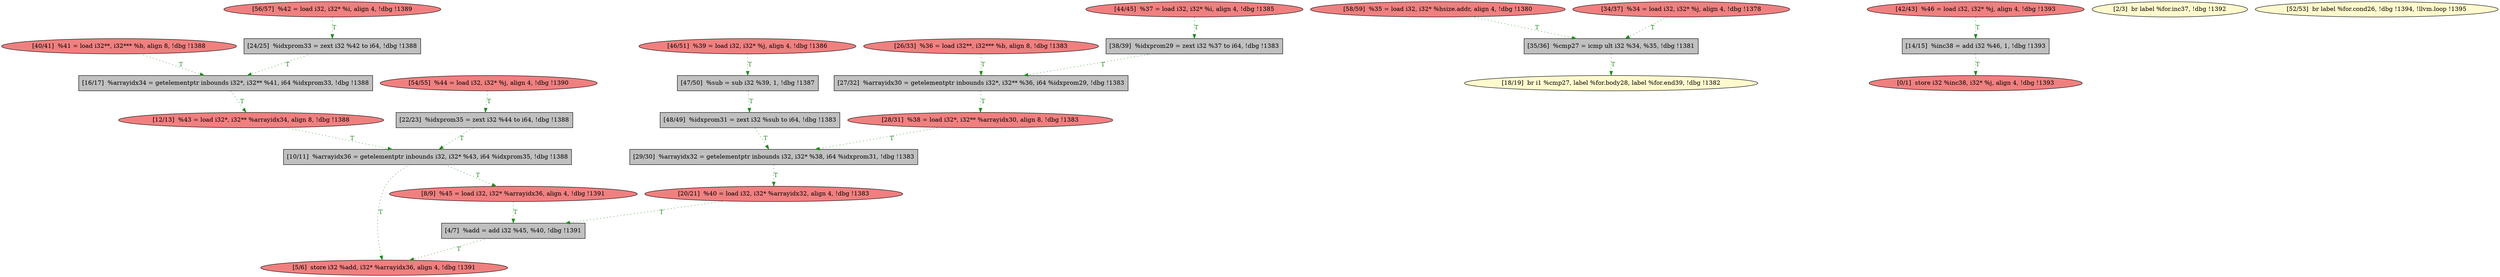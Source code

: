 
digraph G {


node1484 [fillcolor=grey,label="[29/30]  %arrayidx32 = getelementptr inbounds i32, i32* %38, i64 %idxprom31, !dbg !1383",shape=rectangle,style=filled ]
node1483 [fillcolor=grey,label="[47/50]  %sub = sub i32 %39, 1, !dbg !1387",shape=rectangle,style=filled ]
node1482 [fillcolor=lightcoral,label="[58/59]  %35 = load i32, i32* %hsize.addr, align 4, !dbg !1380",shape=ellipse,style=filled ]
node1479 [fillcolor=grey,label="[48/49]  %idxprom31 = zext i32 %sub to i64, !dbg !1383",shape=rectangle,style=filled ]
node1478 [fillcolor=grey,label="[35/36]  %cmp27 = icmp ult i32 %34, %35, !dbg !1381",shape=rectangle,style=filled ]
node1475 [fillcolor=lightcoral,label="[44/45]  %37 = load i32, i32* %i, align 4, !dbg !1385",shape=ellipse,style=filled ]
node1481 [fillcolor=lightcoral,label="[56/57]  %42 = load i32, i32* %i, align 4, !dbg !1389",shape=ellipse,style=filled ]
node1474 [fillcolor=lightcoral,label="[42/43]  %46 = load i32, i32* %j, align 4, !dbg !1393",shape=ellipse,style=filled ]
node1476 [fillcolor=lightcoral,label="[46/51]  %39 = load i32, i32* %j, align 4, !dbg !1386",shape=ellipse,style=filled ]
node1472 [fillcolor=lightcoral,label="[28/31]  %38 = load i32*, i32** %arrayidx30, align 8, !dbg !1383",shape=ellipse,style=filled ]
node1469 [fillcolor=grey,label="[27/32]  %arrayidx30 = getelementptr inbounds i32*, i32** %36, i64 %idxprom29, !dbg !1383",shape=rectangle,style=filled ]
node1460 [fillcolor=lightcoral,label="[12/13]  %43 = load i32*, i32** %arrayidx34, align 8, !dbg !1388",shape=ellipse,style=filled ]
node1458 [fillcolor=lightcoral,label="[8/9]  %45 = load i32, i32* %arrayidx36, align 4, !dbg !1391",shape=ellipse,style=filled ]
node1457 [fillcolor=grey,label="[4/7]  %add = add i32 %45, %40, !dbg !1391",shape=rectangle,style=filled ]
node1462 [fillcolor=grey,label="[16/17]  %arrayidx34 = getelementptr inbounds i32*, i32** %41, i64 %idxprom33, !dbg !1388",shape=rectangle,style=filled ]
node1466 [fillcolor=grey,label="[22/23]  %idxprom35 = zext i32 %44 to i64, !dbg !1388",shape=rectangle,style=filled ]
node1455 [fillcolor=lightcoral,label="[0/1]  store i32 %inc38, i32* %j, align 4, !dbg !1393",shape=ellipse,style=filled ]
node1456 [fillcolor=lemonchiffon,label="[2/3]  br label %for.inc37, !dbg !1392",shape=ellipse,style=filled ]
node1473 [fillcolor=lightcoral,label="[40/41]  %41 = load i32**, i32*** %b, align 8, !dbg !1388",shape=ellipse,style=filled ]
node1459 [fillcolor=grey,label="[10/11]  %arrayidx36 = getelementptr inbounds i32, i32* %43, i64 %idxprom35, !dbg !1388",shape=rectangle,style=filled ]
node1461 [fillcolor=grey,label="[14/15]  %inc38 = add i32 %46, 1, !dbg !1393",shape=rectangle,style=filled ]
node1468 [fillcolor=lightcoral,label="[26/33]  %36 = load i32**, i32*** %b, align 8, !dbg !1383",shape=ellipse,style=filled ]
node1463 [fillcolor=lightcoral,label="[5/6]  store i32 %add, i32* %arrayidx36, align 4, !dbg !1391",shape=ellipse,style=filled ]
node1480 [fillcolor=lightcoral,label="[54/55]  %44 = load i32, i32* %j, align 4, !dbg !1390",shape=ellipse,style=filled ]
node1477 [fillcolor=lemonchiffon,label="[52/53]  br label %for.cond26, !dbg !1394, !llvm.loop !1395",shape=ellipse,style=filled ]
node1464 [fillcolor=lemonchiffon,label="[18/19]  br i1 %cmp27, label %for.body28, label %for.end39, !dbg !1382",shape=ellipse,style=filled ]
node1465 [fillcolor=lightcoral,label="[20/21]  %40 = load i32, i32* %arrayidx32, align 4, !dbg !1383",shape=ellipse,style=filled ]
node1471 [fillcolor=grey,label="[38/39]  %idxprom29 = zext i32 %37 to i64, !dbg !1383",shape=rectangle,style=filled ]
node1467 [fillcolor=grey,label="[24/25]  %idxprom33 = zext i32 %42 to i64, !dbg !1388",shape=rectangle,style=filled ]
node1470 [fillcolor=lightcoral,label="[34/37]  %34 = load i32, i32* %j, align 4, !dbg !1378",shape=ellipse,style=filled ]

node1476->node1483 [style=dotted,color=forestgreen,label="T",fontcolor=forestgreen ]
node1470->node1478 [style=dotted,color=forestgreen,label="T",fontcolor=forestgreen ]
node1467->node1462 [style=dotted,color=forestgreen,label="T",fontcolor=forestgreen ]
node1461->node1455 [style=dotted,color=forestgreen,label="T",fontcolor=forestgreen ]
node1473->node1462 [style=dotted,color=forestgreen,label="T",fontcolor=forestgreen ]
node1471->node1469 [style=dotted,color=forestgreen,label="T",fontcolor=forestgreen ]
node1479->node1484 [style=dotted,color=forestgreen,label="T",fontcolor=forestgreen ]
node1474->node1461 [style=dotted,color=forestgreen,label="T",fontcolor=forestgreen ]
node1480->node1466 [style=dotted,color=forestgreen,label="T",fontcolor=forestgreen ]
node1460->node1459 [style=dotted,color=forestgreen,label="T",fontcolor=forestgreen ]
node1484->node1465 [style=dotted,color=forestgreen,label="T",fontcolor=forestgreen ]
node1475->node1471 [style=dotted,color=forestgreen,label="T",fontcolor=forestgreen ]
node1481->node1467 [style=dotted,color=forestgreen,label="T",fontcolor=forestgreen ]
node1468->node1469 [style=dotted,color=forestgreen,label="T",fontcolor=forestgreen ]
node1483->node1479 [style=dotted,color=forestgreen,label="T",fontcolor=forestgreen ]
node1482->node1478 [style=dotted,color=forestgreen,label="T",fontcolor=forestgreen ]
node1458->node1457 [style=dotted,color=forestgreen,label="T",fontcolor=forestgreen ]
node1457->node1463 [style=dotted,color=forestgreen,label="T",fontcolor=forestgreen ]
node1472->node1484 [style=dotted,color=forestgreen,label="T",fontcolor=forestgreen ]
node1466->node1459 [style=dotted,color=forestgreen,label="T",fontcolor=forestgreen ]
node1469->node1472 [style=dotted,color=forestgreen,label="T",fontcolor=forestgreen ]
node1459->node1458 [style=dotted,color=forestgreen,label="T",fontcolor=forestgreen ]
node1462->node1460 [style=dotted,color=forestgreen,label="T",fontcolor=forestgreen ]
node1459->node1463 [style=dotted,color=forestgreen,label="T",fontcolor=forestgreen ]
node1478->node1464 [style=dotted,color=forestgreen,label="T",fontcolor=forestgreen ]
node1465->node1457 [style=dotted,color=forestgreen,label="T",fontcolor=forestgreen ]


}
